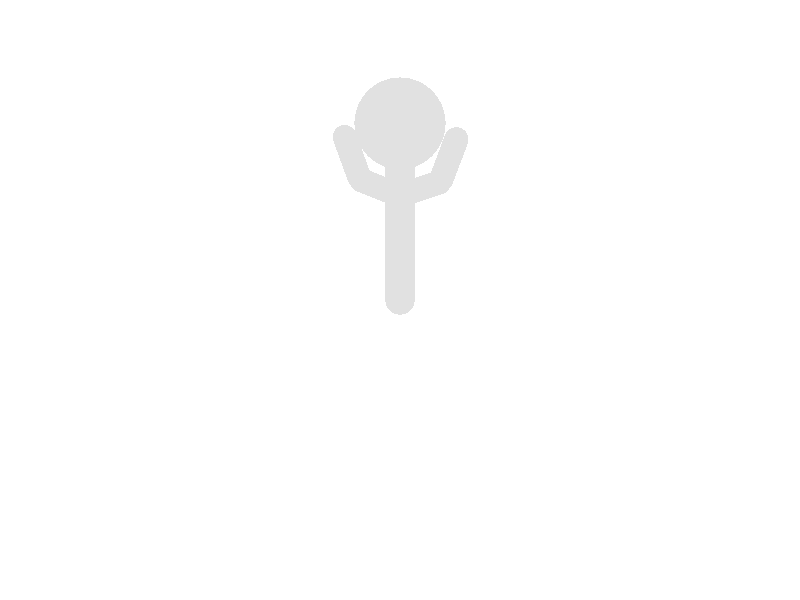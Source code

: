 #include "colors.inc"
#include "shapes.inc"
#include "shapes2.inc"
#include "consts.inc"
#include "glass.inc"
#include "textures.inc"

background { White }

camera {
  location <4, 5, -20>
  look_at <0, 0, 0> 
  angle 36
}

light_source {
	<1000, 1000, 0> White
}



#declare headR = 0.75;
#declare bodyR = 0.25;
#declare limbR = 0.2;


//kopf
#declare head =
  sphere{
    < 0,0, 0>,headR
    texture{pigment{color Grey}}
    }


//koerper
#declare  body =  
  sphere_sweep {
      linear_spline // spline type
      2, //7 number of <x,y,z> points, radius
      <0.0, 3.00,0.0>, bodyR
      < 0.00, 0.0, 0>, bodyR
      texture{
            pigment{ color Grey}
            finish { phong 1}
            } // end of texture
      scale<1,1,1>
      } // end of sphere sweep

//glied
#declare limb =
  sphere_sweep {
        linear_spline // spline type
        2, //7 number of <x,y,z> points, radius
        <0.0, 0.0,0.0>, limbR
        < 0.7, 0.0, 0>, limbR
        texture{
            pigment{ color Grey}
            finish { phong 1}
            } // end of texture
        scale<1,1,1>
        } // end of sphere sweep


#declare man =
  union {
      object {head translate <0.0, 3.0, 0.0>}
      object {body translate <0.0, 0.0, 0.0>}
      
      //left arm
      object {limb
        rotate <0,0,20>
        translate <0.0, 1.8, 0.0>
      }
      object {limb
        rotate <0,0,70>
        translate <0.7,2.1, 0.0>
      }
       
            
      //right arm
      object {limb
        rotate <0,180,-20>
        translate <0.0, 1.8, 0.0>
      }
      object {limb
        rotate <0,180,-70>
        translate <-0.7,2.1, 0.0>
      }
    } 


  object{man translate<0.0,0.0,0.0>}
